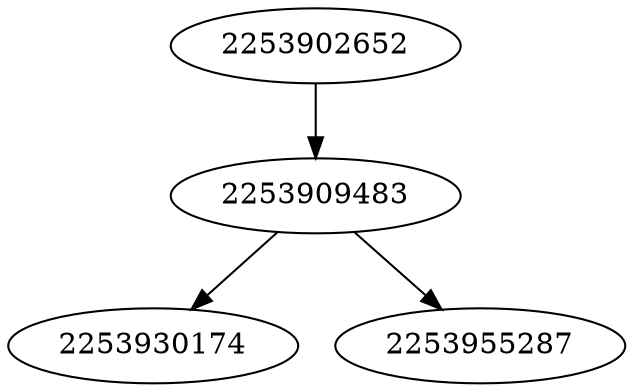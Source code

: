 strict digraph  {
2253909483;
2253902652;
2253930174;
2253955287;
2253909483 -> 2253955287;
2253909483 -> 2253930174;
2253902652 -> 2253909483;
}
